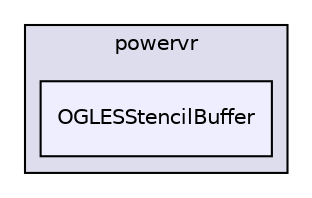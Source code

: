 digraph "PVR/SDK_3.4/Examples/Intermediate/StencilBuffer/OGLES/Build/Android/src/com/powervr/OGLESStencilBuffer" {
  compound=true
  node [ fontsize="10", fontname="Helvetica"];
  edge [ labelfontsize="10", labelfontname="Helvetica"];
  subgraph clusterdir_2001e699159cb69e31510edacadc1f1c {
    graph [ bgcolor="#ddddee", pencolor="black", label="powervr" fontname="Helvetica", fontsize="10", URL="dir_2001e699159cb69e31510edacadc1f1c.html"]
  dir_e123a4d4c7e3afd383a70745167cd73b [shape=box, label="OGLESStencilBuffer", style="filled", fillcolor="#eeeeff", pencolor="black", URL="dir_e123a4d4c7e3afd383a70745167cd73b.html"];
  }
}
